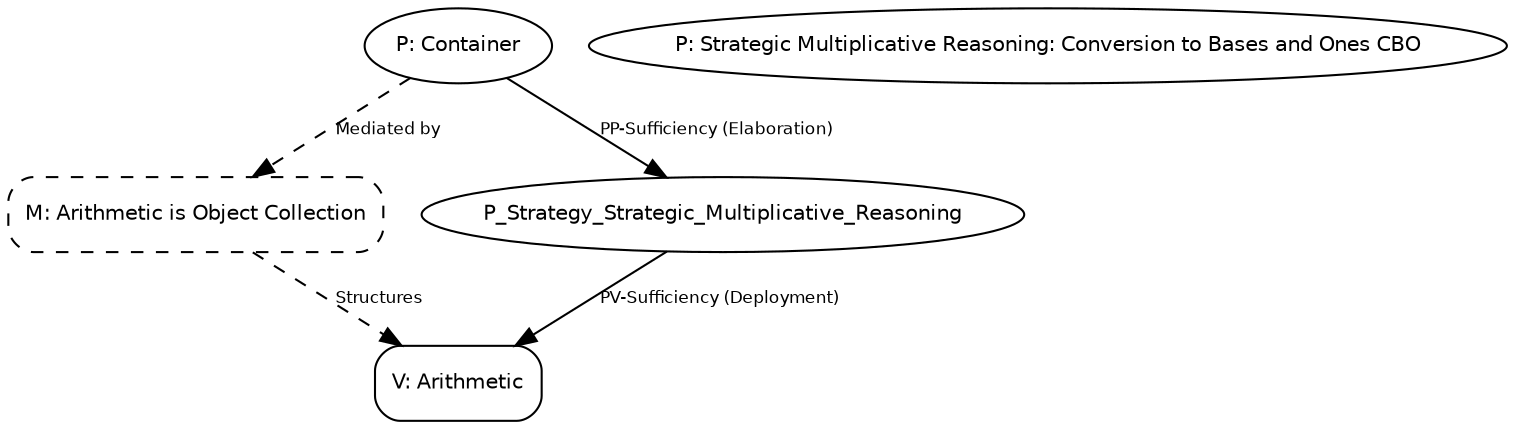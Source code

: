 // MUD for Strategic_Multiplicative_Reasoning:_Conversion_to_Bases_and_Ones_CBO
digraph {
	node [fontname=Helvetica fontsize=10]
	edge [fontname=Helvetica fontsize=8]
	P_Embodied_Container [label="P: Container" shape=ellipse]
	"P_Strategy_Strategic_Multiplicative_Reasoning:_Conversion_to_Bases_and_Ones_CBO" [label="P: Strategic Multiplicative Reasoning: Conversion to Bases and Ones CBO" shape=ellipse]
	V_Arithmetic [label="V: Arithmetic" shape=box style=rounded]
	"Arithmetic is Object Collection" [label="M: Arithmetic is Object Collection" shape=box style="rounded,dashed"]
	P_Embodied_Container -> P_Strategy_Strategic_Multiplicative_Reasoning:_Conversion_to_Bases_and_Ones_CBO [label="PP-Sufficiency (Elaboration)" style=solid]
	P_Embodied_Container -> "Arithmetic is Object Collection" [label="Mediated by" style=dashed]
	P_Strategy_Strategic_Multiplicative_Reasoning:_Conversion_to_Bases_and_Ones_CBO -> V_Arithmetic [label="PV-Sufficiency (Deployment)" style=solid]
	"Arithmetic is Object Collection" -> V_Arithmetic [label=Structures style=dashed]
}
